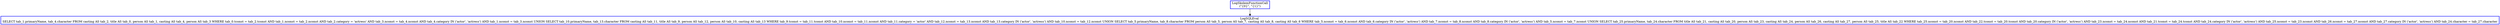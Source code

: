 digraph  g{
node [shape=rectangle, color=black, fontcolor=black, style=bold]
0 [label="LogSkolemFunctionCall
(\"{0}\", \"{1}\")" , color = blue] ; 
1 [label="LogSQLEval 
SELECT tab_1.primaryName, tab_4.character FROM casting AS tab_2, title AS tab_0, person AS tab_1, casting AS tab_4, person AS tab_3 WHERE tab_0.tconst = tab_2.tconst AND tab_1.nconst = tab_2.nconst AND tab_2.category = 'actress' AND tab_3.nconst = tab_4.nconst AND tab_4.category IN ('actor', 'actress') AND tab_1.nconst = tab_3.nconst UNION SELECT tab_10.primaryName, tab_13.character FROM casting AS tab_11, title AS tab_9, person AS tab_12, person AS tab_10, casting AS tab_13 WHERE tab_9.tconst = tab_11.tconst AND tab_10.nconst = tab_11.nconst AND tab_11.category = 'actor' AND tab_12.nconst = tab_13.nconst AND tab_13.category IN ('actor', 'actress') AND tab_10.nconst = tab_12.nconst UNION SELECT tab_5.primaryName, tab_8.character FROM person AS tab_5, person AS tab_7, casting AS tab_8, casting AS tab_6 WHERE tab_5.nconst = tab_6.nconst AND tab_6.category IN ('actor', 'actress') AND tab_7.nconst = tab_8.nconst AND tab_8.category IN ('actor', 'actress') AND tab_5.nconst = tab_7.nconst UNION SELECT tab_25.primaryName, tab_24.character FROM title AS tab_21, casting AS tab_20, person AS tab_23, casting AS tab_24, person AS tab_26, casting AS tab_27, person AS tab_25, title AS tab_22 WHERE tab_25.nconst = tab_20.nconst AND tab_22.tconst = tab_20.tconst AND tab_20.category IN ('actor', 'actress') AND tab_23.nconst = tab_24.nconst AND tab_21.tconst = tab_24.tconst AND tab_24.category IN ('actor', 'actress') AND tab_25.nconst = tab_23.nconst AND tab_26.nconst = tab_27.nconst AND tab_27.category IN ('actor', 'actress') AND tab_24.character = tab_27.character", color = blue] ; 
0 -> 1 ; 
}

